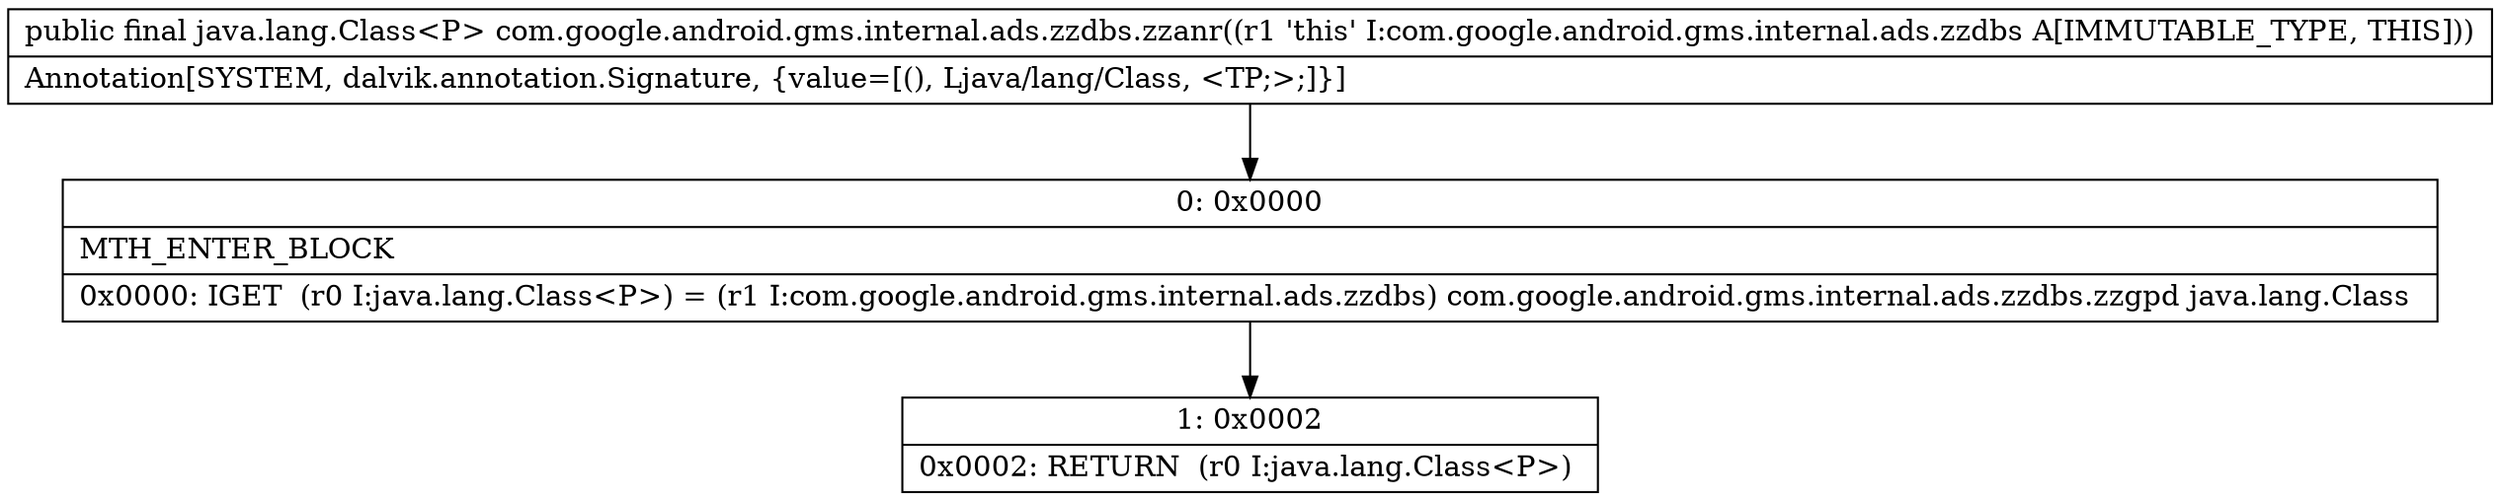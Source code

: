 digraph "CFG forcom.google.android.gms.internal.ads.zzdbs.zzanr()Ljava\/lang\/Class;" {
Node_0 [shape=record,label="{0\:\ 0x0000|MTH_ENTER_BLOCK\l|0x0000: IGET  (r0 I:java.lang.Class\<P\>) = (r1 I:com.google.android.gms.internal.ads.zzdbs) com.google.android.gms.internal.ads.zzdbs.zzgpd java.lang.Class \l}"];
Node_1 [shape=record,label="{1\:\ 0x0002|0x0002: RETURN  (r0 I:java.lang.Class\<P\>) \l}"];
MethodNode[shape=record,label="{public final java.lang.Class\<P\> com.google.android.gms.internal.ads.zzdbs.zzanr((r1 'this' I:com.google.android.gms.internal.ads.zzdbs A[IMMUTABLE_TYPE, THIS]))  | Annotation[SYSTEM, dalvik.annotation.Signature, \{value=[(), Ljava\/lang\/Class, \<TP;\>;]\}]\l}"];
MethodNode -> Node_0;
Node_0 -> Node_1;
}

